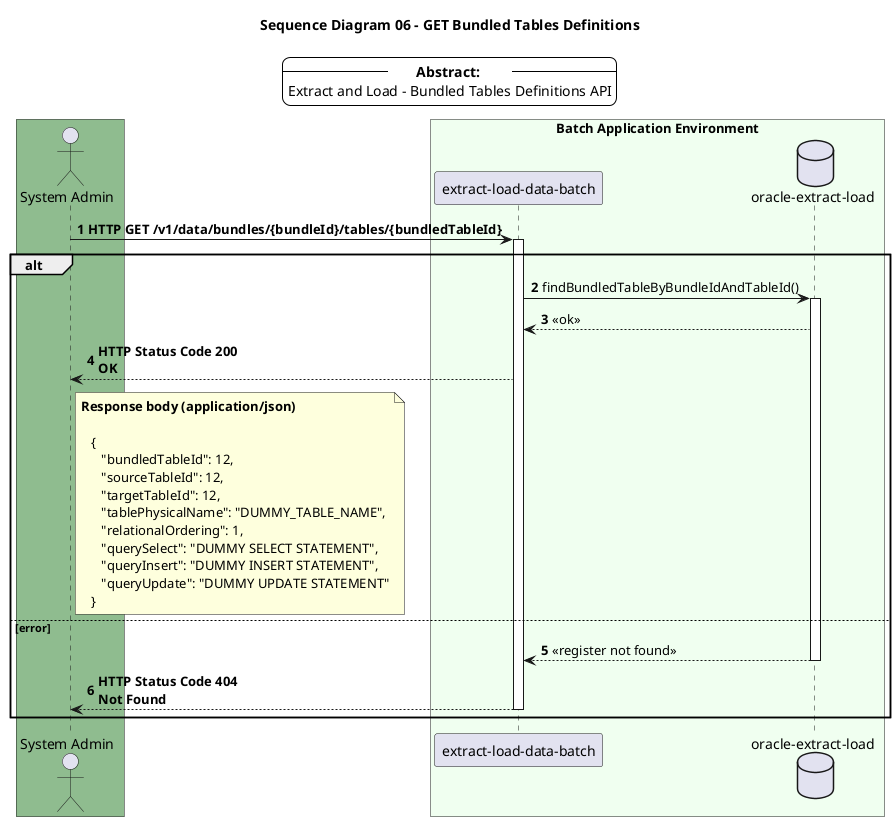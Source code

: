 @startuml
'diagram parameters'
autonumber
'skinparam dpi 300
skinparam LegendBackgroundColor #white

'diagram title'
title Sequence Diagram 06 - GET Bundled Tables Definitions

'a list of the actors and participants'
box #DarkSeaGreen
actor "System Admin" as sysadmin
end box

box "Batch Application Environment" #HoneyDew
participant "extract-load-data-batch" as app
database "oracle-extract-load" as el_db
end box

'a brief description of the diagram'
legend top
-- \t**Abstract:**\t --
Extract and Load - Bundled Tables Definitions API
end legend

sysadmin -> app: **HTTP GET /v1/data/bundles/{bundleId}/tables/{bundledTableId}**
activate app
    alt
        app -> el_db: findBundledTableByBundleIdAndTableId()
        activate el_db
        el_db --> app: <<ok>>
        app --> sysadmin: **HTTP Status Code 200**\n**OK**
        note right of sysadmin
           **Response body (application/json)**

              {
                 "bundledTableId": 12,
                 "sourceTableId": 12,
                 "targetTableId": 12,
                 "tablePhysicalName": "DUMMY_TABLE_NAME",
                 "relationalOrdering": 1,
                 "querySelect": "DUMMY SELECT STATEMENT",
                 "queryInsert": "DUMMY INSERT STATEMENT",
                 "queryUpdate": "DUMMY UPDATE STATEMENT"
              }
        end note
    else error
        el_db --> app: <<register not found>>
        deactivate el_db
        app --> sysadmin: **HTTP Status Code 404**\n**Not Found**
        deactivate app
    end alt
@enduml
